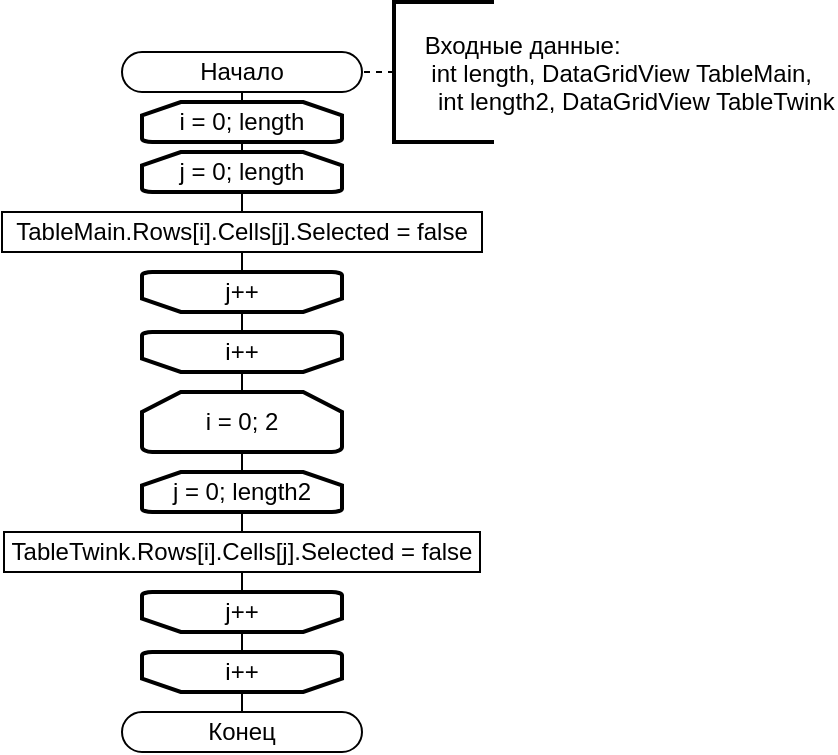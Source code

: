<mxfile version="24.4.13" type="device">
  <diagram name="Страница — 1" id="AknwJx3tXOcYvrG75vYw">
    <mxGraphModel dx="954" dy="537" grid="1" gridSize="10" guides="1" tooltips="1" connect="1" arrows="1" fold="1" page="1" pageScale="1" pageWidth="827" pageHeight="1169" math="0" shadow="0">
      <root>
        <mxCell id="0" />
        <mxCell id="1" parent="0" />
        <mxCell id="2yPvkzb1WRux_WeH9gnC-1" value="Начало" style="rounded=1;whiteSpace=wrap;html=1;arcSize=50;" vertex="1" parent="1">
          <mxGeometry x="354" y="40" width="120" height="20" as="geometry" />
        </mxCell>
        <mxCell id="2yPvkzb1WRux_WeH9gnC-2" value="" style="endArrow=none;dashed=1;html=1;rounded=0;exitX=0;exitY=0.5;exitDx=0;exitDy=0;entryX=1;entryY=0.5;entryDx=0;entryDy=0;exitPerimeter=0;" edge="1" source="2yPvkzb1WRux_WeH9gnC-3" target="2yPvkzb1WRux_WeH9gnC-1" parent="1">
          <mxGeometry width="50" height="50" relative="1" as="geometry">
            <mxPoint x="540" y="55" as="sourcePoint" />
            <mxPoint x="520" y="55" as="targetPoint" />
          </mxGeometry>
        </mxCell>
        <mxCell id="2yPvkzb1WRux_WeH9gnC-3" value="    Входные данные:&#xa;     int length, DataGridView TableMain,&#xa;      int length2, DataGridView TableTwink" style="strokeWidth=2;shape=mxgraph.flowchart.annotation_1;align=left;pointerEvents=1;recursiveResize=1;autosize=0;verticalAlign=middle;horizontal=1;" vertex="1" parent="1">
          <mxGeometry x="490" y="15" width="50" height="70" as="geometry" />
        </mxCell>
        <mxCell id="2yPvkzb1WRux_WeH9gnC-4" value="" style="endArrow=none;html=1;rounded=0;exitX=0.5;exitY=0;exitDx=0;exitDy=0;exitPerimeter=0;entryX=0.5;entryY=1;entryDx=0;entryDy=0;" edge="1" source="2yPvkzb1WRux_WeH9gnC-5" parent="1" target="2yPvkzb1WRux_WeH9gnC-1">
          <mxGeometry width="50" height="50" relative="1" as="geometry">
            <mxPoint x="420" y="200" as="sourcePoint" />
            <mxPoint x="414" y="60" as="targetPoint" />
          </mxGeometry>
        </mxCell>
        <mxCell id="2yPvkzb1WRux_WeH9gnC-5" value="i = 0; length" style="strokeWidth=2;html=1;shape=mxgraph.flowchart.loop_limit;whiteSpace=wrap;" vertex="1" parent="1">
          <mxGeometry x="364" y="65" width="100" height="20" as="geometry" />
        </mxCell>
        <mxCell id="2yPvkzb1WRux_WeH9gnC-6" value="i++" style="strokeWidth=2;html=1;shape=mxgraph.flowchart.loop_limit;whiteSpace=wrap;direction=west;" vertex="1" parent="1">
          <mxGeometry x="364" y="180" width="100" height="20" as="geometry" />
        </mxCell>
        <mxCell id="2yPvkzb1WRux_WeH9gnC-8" value="" style="endArrow=none;html=1;rounded=0;entryX=0.5;entryY=1;entryDx=0;entryDy=0;entryPerimeter=0;exitX=0.5;exitY=0;exitDx=0;exitDy=0;exitPerimeter=0;" edge="1" source="2yPvkzb1WRux_WeH9gnC-11" target="2yPvkzb1WRux_WeH9gnC-5" parent="1">
          <mxGeometry width="50" height="50" relative="1" as="geometry">
            <mxPoint x="414" y="110" as="sourcePoint" />
            <mxPoint x="490" y="280" as="targetPoint" />
          </mxGeometry>
        </mxCell>
        <mxCell id="2yPvkzb1WRux_WeH9gnC-9" value="" style="endArrow=none;html=1;rounded=0;exitX=0.5;exitY=1;exitDx=0;exitDy=0;exitPerimeter=0;entryX=0.5;entryY=0;entryDx=0;entryDy=0;entryPerimeter=0;" edge="1" source="2yPvkzb1WRux_WeH9gnC-6" target="2yPvkzb1WRux_WeH9gnC-12" parent="1">
          <mxGeometry width="50" height="50" relative="1" as="geometry">
            <mxPoint x="243" y="450" as="sourcePoint" />
            <mxPoint x="217" y="250" as="targetPoint" />
          </mxGeometry>
        </mxCell>
        <mxCell id="2yPvkzb1WRux_WeH9gnC-11" value="j = 0; length" style="strokeWidth=2;html=1;shape=mxgraph.flowchart.loop_limit;whiteSpace=wrap;" vertex="1" parent="1">
          <mxGeometry x="364" y="90" width="100" height="20" as="geometry" />
        </mxCell>
        <mxCell id="2yPvkzb1WRux_WeH9gnC-12" value="j++" style="strokeWidth=2;html=1;shape=mxgraph.flowchart.loop_limit;whiteSpace=wrap;direction=west;" vertex="1" parent="1">
          <mxGeometry x="364" y="150" width="100" height="20" as="geometry" />
        </mxCell>
        <mxCell id="2yPvkzb1WRux_WeH9gnC-13" value="TableMain.Rows[i].Cells[j].Selected = false" style="rounded=0;whiteSpace=wrap;html=1;" vertex="1" parent="1">
          <mxGeometry x="294" y="120" width="240" height="20" as="geometry" />
        </mxCell>
        <mxCell id="2yPvkzb1WRux_WeH9gnC-14" value="" style="endArrow=none;html=1;rounded=0;entryX=0.5;entryY=1;entryDx=0;entryDy=0;entryPerimeter=0;exitX=0.5;exitY=0;exitDx=0;exitDy=0;" edge="1" source="2yPvkzb1WRux_WeH9gnC-13" target="2yPvkzb1WRux_WeH9gnC-11" parent="1">
          <mxGeometry width="50" height="50" relative="1" as="geometry">
            <mxPoint x="440" y="370" as="sourcePoint" />
            <mxPoint x="490" y="320" as="targetPoint" />
          </mxGeometry>
        </mxCell>
        <mxCell id="2yPvkzb1WRux_WeH9gnC-15" value="" style="endArrow=none;html=1;rounded=0;entryX=0.5;entryY=1;entryDx=0;entryDy=0;exitX=0.5;exitY=1;exitDx=0;exitDy=0;exitPerimeter=0;" edge="1" source="2yPvkzb1WRux_WeH9gnC-12" target="2yPvkzb1WRux_WeH9gnC-13" parent="1">
          <mxGeometry width="50" height="50" relative="1" as="geometry">
            <mxPoint x="440" y="370" as="sourcePoint" />
            <mxPoint x="490" y="320" as="targetPoint" />
          </mxGeometry>
        </mxCell>
        <mxCell id="2yPvkzb1WRux_WeH9gnC-16" value="" style="endArrow=none;html=1;rounded=0;exitX=0.5;exitY=0;exitDx=0;exitDy=0;exitPerimeter=0;entryX=0.5;entryY=0;entryDx=0;entryDy=0;entryPerimeter=0;" edge="1" source="2yPvkzb1WRux_WeH9gnC-17" parent="1" target="2yPvkzb1WRux_WeH9gnC-6">
          <mxGeometry width="50" height="50" relative="1" as="geometry">
            <mxPoint x="359" y="470" as="sourcePoint" />
            <mxPoint x="410" y="280" as="targetPoint" />
          </mxGeometry>
        </mxCell>
        <mxCell id="2yPvkzb1WRux_WeH9gnC-17" value="i = 0; 2" style="strokeWidth=2;html=1;shape=mxgraph.flowchart.loop_limit;whiteSpace=wrap;" vertex="1" parent="1">
          <mxGeometry x="364" y="210" width="100" height="30" as="geometry" />
        </mxCell>
        <mxCell id="2yPvkzb1WRux_WeH9gnC-18" value="i++" style="strokeWidth=2;html=1;shape=mxgraph.flowchart.loop_limit;whiteSpace=wrap;direction=west;" vertex="1" parent="1">
          <mxGeometry x="364" y="340" width="100" height="20" as="geometry" />
        </mxCell>
        <mxCell id="2yPvkzb1WRux_WeH9gnC-19" value="" style="endArrow=none;html=1;rounded=0;entryX=0.5;entryY=1;entryDx=0;entryDy=0;entryPerimeter=0;exitX=0.5;exitY=0;exitDx=0;exitDy=0;exitPerimeter=0;" edge="1" source="2yPvkzb1WRux_WeH9gnC-22" target="2yPvkzb1WRux_WeH9gnC-17" parent="1">
          <mxGeometry width="50" height="50" relative="1" as="geometry">
            <mxPoint x="414" y="300" as="sourcePoint" />
            <mxPoint x="490" y="470" as="targetPoint" />
          </mxGeometry>
        </mxCell>
        <mxCell id="2yPvkzb1WRux_WeH9gnC-20" value="" style="endArrow=none;html=1;rounded=0;exitX=0.5;exitY=1;exitDx=0;exitDy=0;exitPerimeter=0;entryX=0.5;entryY=0;entryDx=0;entryDy=0;entryPerimeter=0;" edge="1" source="2yPvkzb1WRux_WeH9gnC-18" target="2yPvkzb1WRux_WeH9gnC-23" parent="1">
          <mxGeometry width="50" height="50" relative="1" as="geometry">
            <mxPoint x="243" y="580" as="sourcePoint" />
            <mxPoint x="217" y="380" as="targetPoint" />
          </mxGeometry>
        </mxCell>
        <mxCell id="2yPvkzb1WRux_WeH9gnC-22" value="j = 0; length2" style="strokeWidth=2;html=1;shape=mxgraph.flowchart.loop_limit;whiteSpace=wrap;" vertex="1" parent="1">
          <mxGeometry x="364" y="250" width="100" height="20" as="geometry" />
        </mxCell>
        <mxCell id="2yPvkzb1WRux_WeH9gnC-23" value="j++" style="strokeWidth=2;html=1;shape=mxgraph.flowchart.loop_limit;whiteSpace=wrap;direction=west;" vertex="1" parent="1">
          <mxGeometry x="364" y="310" width="100" height="20" as="geometry" />
        </mxCell>
        <mxCell id="2yPvkzb1WRux_WeH9gnC-24" value="TableTwink.Rows[i].Cells[j].Selected = false" style="rounded=0;whiteSpace=wrap;html=1;" vertex="1" parent="1">
          <mxGeometry x="295" y="280" width="238" height="20" as="geometry" />
        </mxCell>
        <mxCell id="2yPvkzb1WRux_WeH9gnC-25" value="" style="endArrow=none;html=1;rounded=0;entryX=0.5;entryY=1;entryDx=0;entryDy=0;entryPerimeter=0;exitX=0.5;exitY=0;exitDx=0;exitDy=0;" edge="1" source="2yPvkzb1WRux_WeH9gnC-24" target="2yPvkzb1WRux_WeH9gnC-22" parent="1">
          <mxGeometry width="50" height="50" relative="1" as="geometry">
            <mxPoint x="440" y="500" as="sourcePoint" />
            <mxPoint x="490" y="450" as="targetPoint" />
          </mxGeometry>
        </mxCell>
        <mxCell id="2yPvkzb1WRux_WeH9gnC-26" value="" style="endArrow=none;html=1;rounded=0;entryX=0.5;entryY=1;entryDx=0;entryDy=0;exitX=0.5;exitY=1;exitDx=0;exitDy=0;exitPerimeter=0;" edge="1" source="2yPvkzb1WRux_WeH9gnC-23" target="2yPvkzb1WRux_WeH9gnC-24" parent="1">
          <mxGeometry width="50" height="50" relative="1" as="geometry">
            <mxPoint x="440" y="500" as="sourcePoint" />
            <mxPoint x="490" y="450" as="targetPoint" />
          </mxGeometry>
        </mxCell>
        <mxCell id="2yPvkzb1WRux_WeH9gnC-27" value="Конец" style="rounded=1;whiteSpace=wrap;html=1;arcSize=50;" vertex="1" parent="1">
          <mxGeometry x="354" y="370" width="120" height="20" as="geometry" />
        </mxCell>
        <mxCell id="2yPvkzb1WRux_WeH9gnC-28" value="" style="endArrow=none;html=1;rounded=0;entryX=0.5;entryY=0;entryDx=0;entryDy=0;exitX=0.5;exitY=0;exitDx=0;exitDy=0;exitPerimeter=0;" edge="1" target="2yPvkzb1WRux_WeH9gnC-27" parent="1" source="2yPvkzb1WRux_WeH9gnC-18">
          <mxGeometry width="50" height="50" relative="1" as="geometry">
            <mxPoint x="414" y="470" as="sourcePoint" />
            <mxPoint x="444" y="510" as="targetPoint" />
            <Array as="points" />
          </mxGeometry>
        </mxCell>
      </root>
    </mxGraphModel>
  </diagram>
</mxfile>

